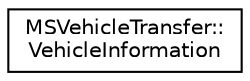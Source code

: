 digraph "Graphical Class Hierarchy"
{
  edge [fontname="Helvetica",fontsize="10",labelfontname="Helvetica",labelfontsize="10"];
  node [fontname="Helvetica",fontsize="10",shape=record];
  rankdir="LR";
  Node0 [label="MSVehicleTransfer::\lVehicleInformation",height=0.2,width=0.4,color="black", fillcolor="white", style="filled",URL="$d0/db6/struct_m_s_vehicle_transfer_1_1_vehicle_information.html",tooltip="Holds the information needed to move the vehicle over the network. "];
}
